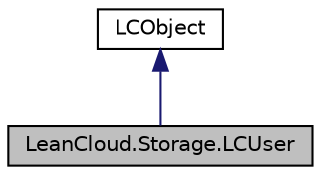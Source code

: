 digraph "LeanCloud.Storage.LCUser"
{
  edge [fontname="Helvetica",fontsize="10",labelfontname="Helvetica",labelfontsize="10"];
  node [fontname="Helvetica",fontsize="10",shape=record];
  Node1 [label="LeanCloud.Storage.LCUser",height=0.2,width=0.4,color="black", fillcolor="grey75", style="filled", fontcolor="black"];
  Node2 -> Node1 [dir="back",color="midnightblue",fontsize="10",style="solid",fontname="Helvetica"];
  Node2 [label="LCObject",height=0.2,width=0.4,color="black", fillcolor="white", style="filled",URL="$classLeanCloud_1_1Storage_1_1LCObject.html",tooltip="The LCObject is a local representation of data that can be saved and retrieved from the LeanCloud..."];
}
